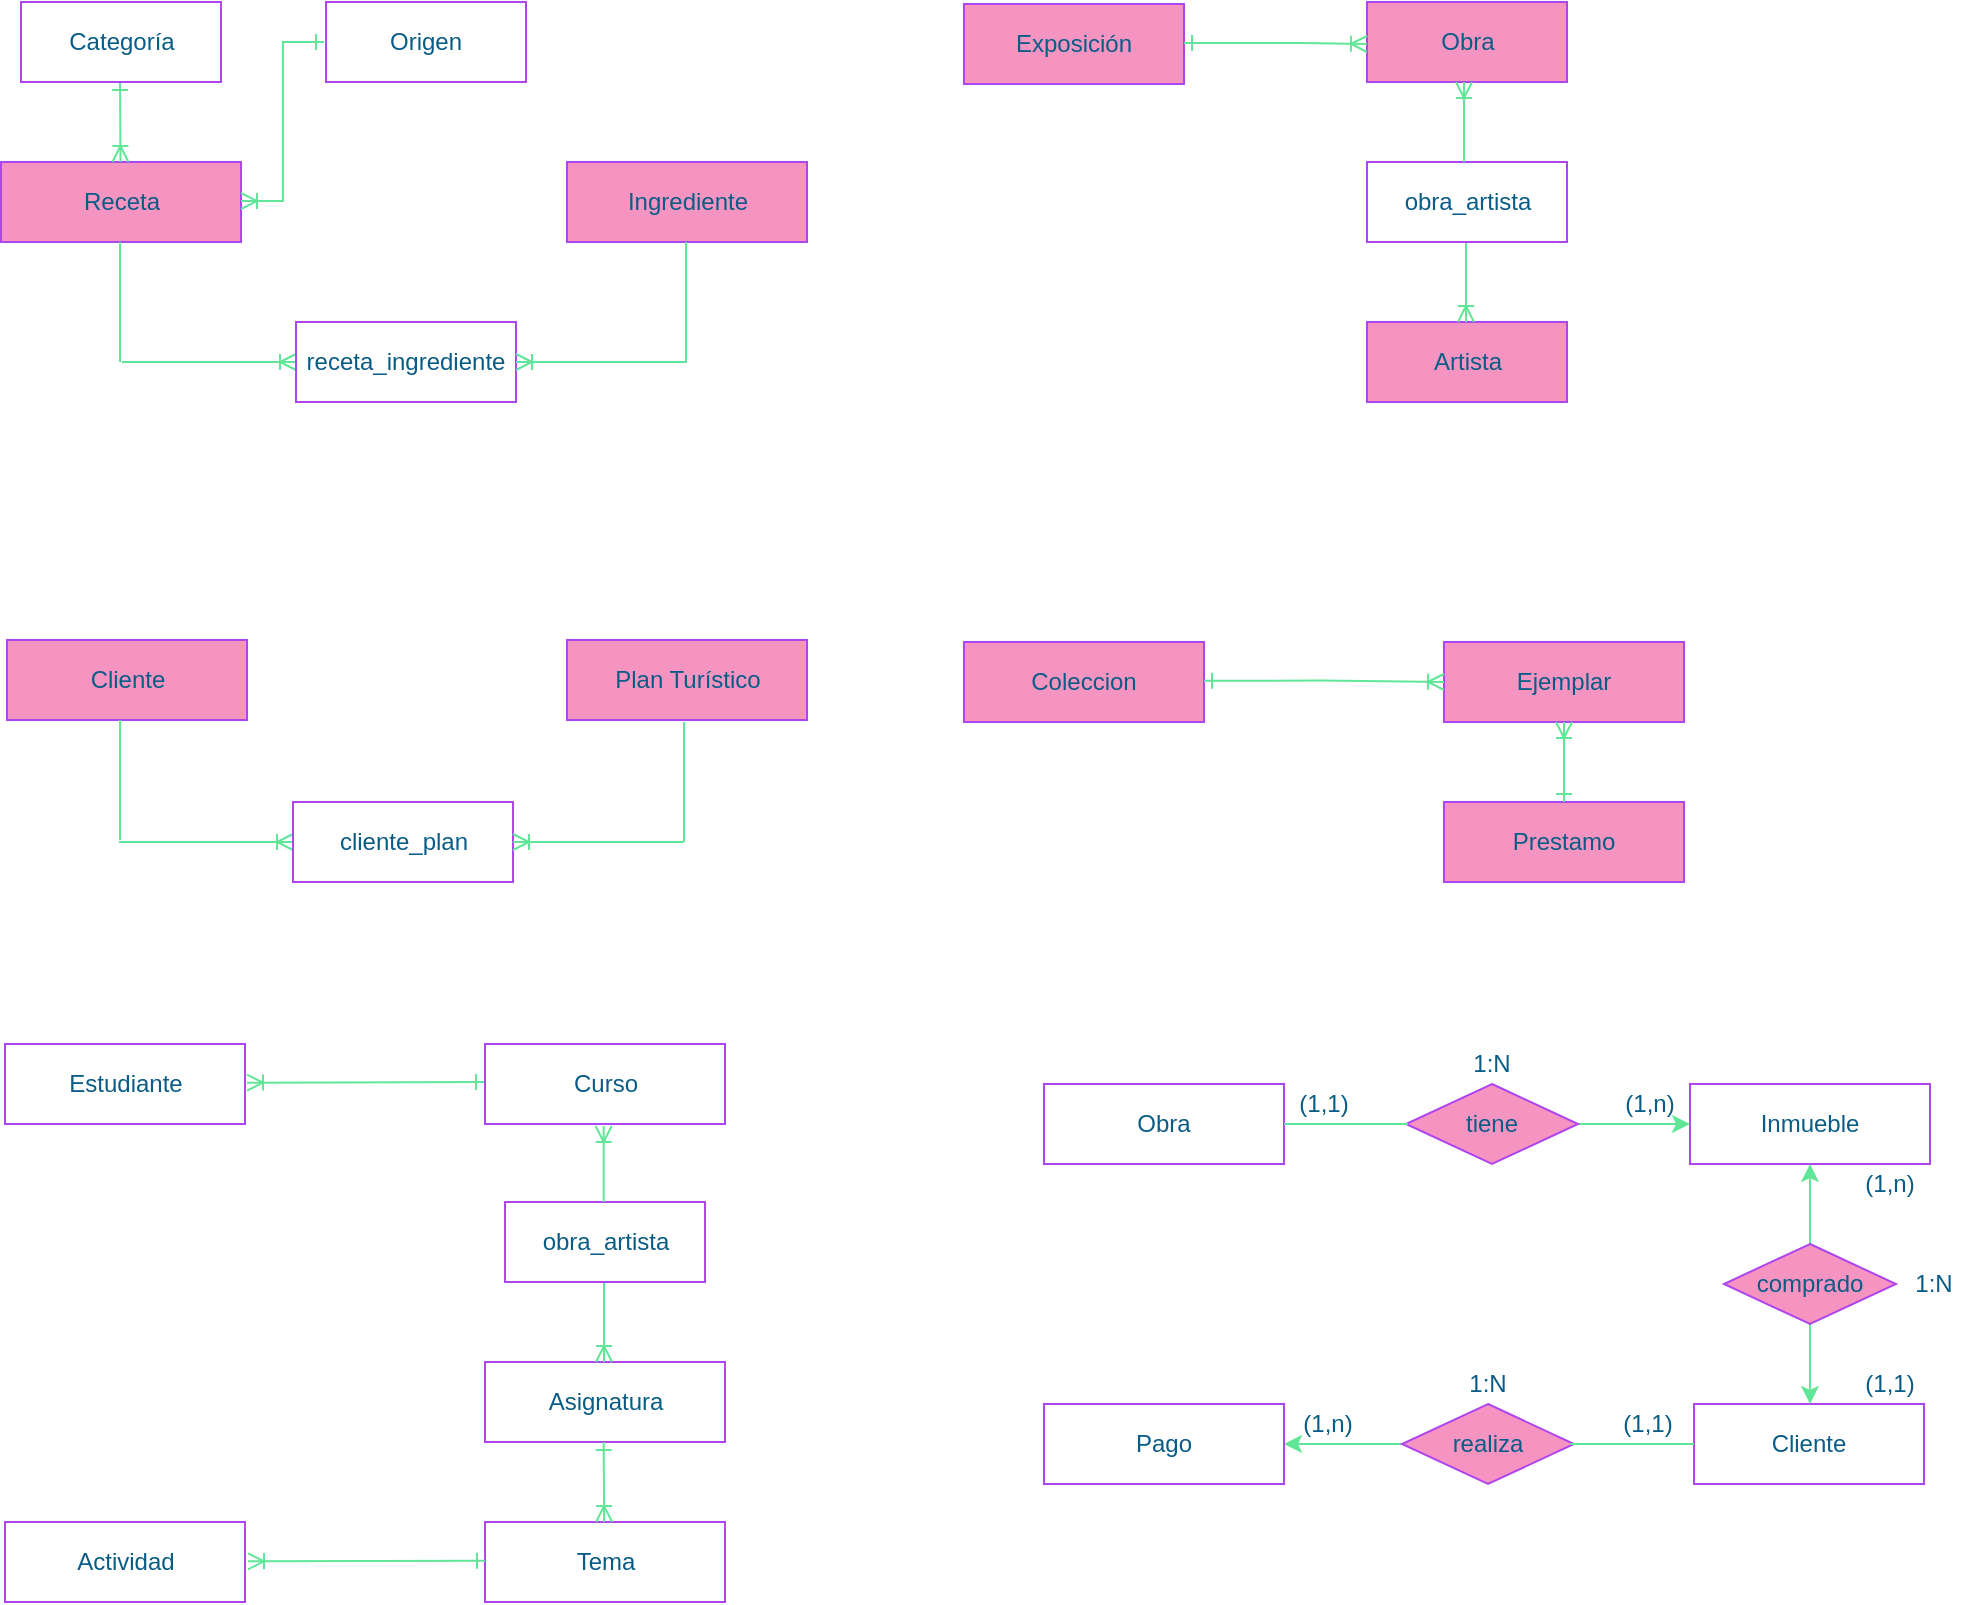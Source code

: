 <mxfile version="13.8.6" type="github">
  <diagram id="QDwfMAaOv9YPa3tTVYXl" name="Page-1">
    <mxGraphModel dx="868" dy="482" grid="1" gridSize="10" guides="1" tooltips="1" connect="1" arrows="1" fold="1" page="1" pageScale="1" pageWidth="1169" pageHeight="827" math="0" shadow="0">
      <root>
        <mxCell id="0" />
        <mxCell id="1" parent="0" />
        <mxCell id="yz_Q7O2D47IsF6743ycP-1" value="Receta" style="rounded=0;whiteSpace=wrap;html=1;fillColor=#F694C1;strokeColor=#AF45ED;fontColor=#095C86;" parent="1" vertex="1">
          <mxGeometry x="38.5" y="120" width="120" height="40" as="geometry" />
        </mxCell>
        <mxCell id="yz_Q7O2D47IsF6743ycP-2" value="Ingrediente" style="rounded=0;whiteSpace=wrap;html=1;fillColor=#F694C1;strokeColor=#AF45ED;fontColor=#095C86;" parent="1" vertex="1">
          <mxGeometry x="321.5" y="120" width="120" height="40" as="geometry" />
        </mxCell>
        <mxCell id="zBXVDLr_ThhgMvT04NJx-2" value="Artista" style="rounded=0;whiteSpace=wrap;html=1;fillColor=#F694C1;strokeColor=#AF45ED;fontColor=#095C86;" parent="1" vertex="1">
          <mxGeometry x="721.5" y="200" width="100" height="40" as="geometry" />
        </mxCell>
        <mxCell id="zBXVDLr_ThhgMvT04NJx-3" value="Obra" style="rounded=0;whiteSpace=wrap;html=1;fillColor=#F694C1;strokeColor=#AF45ED;fontColor=#095C86;" parent="1" vertex="1">
          <mxGeometry x="721.5" y="40" width="100" height="40" as="geometry" />
        </mxCell>
        <mxCell id="zBXVDLr_ThhgMvT04NJx-4" value="Exposición" style="rounded=0;whiteSpace=wrap;html=1;fillColor=#F694C1;strokeColor=#AF45ED;fontColor=#095C86;" parent="1" vertex="1">
          <mxGeometry x="520" y="41" width="110" height="40" as="geometry" />
        </mxCell>
        <mxCell id="zBXVDLr_ThhgMvT04NJx-43" value="Cliente" style="rounded=0;whiteSpace=wrap;html=1;fillColor=#F694C1;strokeColor=#AF45ED;fontColor=#095C86;" parent="1" vertex="1">
          <mxGeometry x="41.5" y="359" width="120" height="40" as="geometry" />
        </mxCell>
        <mxCell id="zBXVDLr_ThhgMvT04NJx-44" value="Plan Turístico" style="rounded=0;whiteSpace=wrap;html=1;fillColor=#F694C1;strokeColor=#AF45ED;fontColor=#095C86;" parent="1" vertex="1">
          <mxGeometry x="321.5" y="359" width="120" height="40" as="geometry" />
        </mxCell>
        <mxCell id="vBdCr_YBbjcOQfCqXYDW-14" value="Coleccion" style="rounded=0;whiteSpace=wrap;html=1;fillColor=#F694C1;strokeColor=#AF45ED;fontColor=#095C86;" parent="1" vertex="1">
          <mxGeometry x="520" y="360" width="120" height="40" as="geometry" />
        </mxCell>
        <mxCell id="vBdCr_YBbjcOQfCqXYDW-15" value="Prestamo" style="rounded=0;whiteSpace=wrap;html=1;fillColor=#F694C1;strokeColor=#AF45ED;fontColor=#095C86;" parent="1" vertex="1">
          <mxGeometry x="760" y="440" width="120" height="40" as="geometry" />
        </mxCell>
        <mxCell id="vBdCr_YBbjcOQfCqXYDW-18" value="Ejemplar" style="rounded=0;whiteSpace=wrap;html=1;fillColor=#F694C1;strokeColor=#AF45ED;fontColor=#095C86;" parent="1" vertex="1">
          <mxGeometry x="760" y="360" width="120" height="40" as="geometry" />
        </mxCell>
        <mxCell id="vBdCr_YBbjcOQfCqXYDW-49" value="Estudiante" style="rounded=0;whiteSpace=wrap;html=1;fillColor=none;strokeColor=#AF45ED;fontColor=#095C86;" parent="1" vertex="1">
          <mxGeometry x="40.5" y="561" width="120" height="40" as="geometry" />
        </mxCell>
        <mxCell id="vBdCr_YBbjcOQfCqXYDW-50" value="Curso" style="rounded=0;whiteSpace=wrap;html=1;fillColor=none;strokeColor=#AF45ED;fontColor=#095C86;" parent="1" vertex="1">
          <mxGeometry x="280.5" y="561" width="120" height="40" as="geometry" />
        </mxCell>
        <mxCell id="vBdCr_YBbjcOQfCqXYDW-51" value="Asignatura" style="rounded=0;whiteSpace=wrap;html=1;fillColor=none;strokeColor=#AF45ED;fontColor=#095C86;" parent="1" vertex="1">
          <mxGeometry x="280.5" y="720" width="120" height="40" as="geometry" />
        </mxCell>
        <mxCell id="vBdCr_YBbjcOQfCqXYDW-52" value="Tema" style="rounded=0;whiteSpace=wrap;html=1;fillColor=none;strokeColor=#AF45ED;fontColor=#095C86;" parent="1" vertex="1">
          <mxGeometry x="280.5" y="800" width="120" height="40" as="geometry" />
        </mxCell>
        <mxCell id="vBdCr_YBbjcOQfCqXYDW-53" value="Actividad" style="rounded=0;whiteSpace=wrap;html=1;fillColor=none;strokeColor=#AF45ED;fontColor=#095C86;" parent="1" vertex="1">
          <mxGeometry x="40.5" y="800" width="120" height="40" as="geometry" />
        </mxCell>
        <mxCell id="vBdCr_YBbjcOQfCqXYDW-93" value="Obra" style="rounded=0;whiteSpace=wrap;html=1;fillColor=none;strokeColor=#AF45ED;fontColor=#095C86;" parent="1" vertex="1">
          <mxGeometry x="560" y="581" width="120" height="40" as="geometry" />
        </mxCell>
        <mxCell id="vBdCr_YBbjcOQfCqXYDW-94" value="Inmueble" style="rounded=0;whiteSpace=wrap;html=1;fillColor=none;strokeColor=#AF45ED;fontColor=#095C86;" parent="1" vertex="1">
          <mxGeometry x="883" y="581" width="120" height="40" as="geometry" />
        </mxCell>
        <mxCell id="vBdCr_YBbjcOQfCqXYDW-96" style="edgeStyle=orthogonalEdgeStyle;rounded=0;orthogonalLoop=1;jettySize=auto;html=1;strokeColor=#60E696;fontColor=#095C86;" parent="1" source="vBdCr_YBbjcOQfCqXYDW-95" target="vBdCr_YBbjcOQfCqXYDW-94" edge="1">
          <mxGeometry relative="1" as="geometry" />
        </mxCell>
        <mxCell id="vBdCr_YBbjcOQfCqXYDW-95" value="tiene" style="rhombus;whiteSpace=wrap;html=1;fillColor=#F694C1;strokeColor=#AF45ED;fontColor=#095C86;" parent="1" vertex="1">
          <mxGeometry x="741" y="581" width="86" height="40" as="geometry" />
        </mxCell>
        <mxCell id="vBdCr_YBbjcOQfCqXYDW-97" value="(1,n)" style="text;html=1;strokeColor=none;fillColor=none;align=center;verticalAlign=middle;whiteSpace=wrap;rounded=0;fontColor=#095C86;" parent="1" vertex="1">
          <mxGeometry x="843" y="581" width="40" height="20" as="geometry" />
        </mxCell>
        <mxCell id="vBdCr_YBbjcOQfCqXYDW-99" value="" style="endArrow=none;html=1;exitX=1;exitY=0.5;exitDx=0;exitDy=0;exitPerimeter=0;strokeColor=#60E696;fontColor=#095C86;" parent="1" source="vBdCr_YBbjcOQfCqXYDW-93" edge="1">
          <mxGeometry width="50" height="50" relative="1" as="geometry">
            <mxPoint x="692" y="601" as="sourcePoint" />
            <mxPoint x="742" y="601" as="targetPoint" />
          </mxGeometry>
        </mxCell>
        <mxCell id="vBdCr_YBbjcOQfCqXYDW-100" value="(1,1)" style="text;html=1;strokeColor=none;fillColor=none;align=center;verticalAlign=middle;whiteSpace=wrap;rounded=0;fontColor=#095C86;" parent="1" vertex="1">
          <mxGeometry x="680" y="581" width="40" height="20" as="geometry" />
        </mxCell>
        <mxCell id="vBdCr_YBbjcOQfCqXYDW-101" value="1:N" style="text;html=1;strokeColor=none;fillColor=none;align=center;verticalAlign=middle;whiteSpace=wrap;rounded=0;fontColor=#095C86;" parent="1" vertex="1">
          <mxGeometry x="764" y="561" width="40" height="20" as="geometry" />
        </mxCell>
        <mxCell id="vBdCr_YBbjcOQfCqXYDW-102" value="Cliente" style="rounded=0;whiteSpace=wrap;html=1;fillColor=none;strokeColor=#AF45ED;fontColor=#095C86;" parent="1" vertex="1">
          <mxGeometry x="885" y="741" width="115" height="40" as="geometry" />
        </mxCell>
        <mxCell id="vBdCr_YBbjcOQfCqXYDW-103" style="edgeStyle=orthogonalEdgeStyle;rounded=0;orthogonalLoop=1;jettySize=auto;html=1;strokeColor=#60E696;fontColor=#095C86;" parent="1" source="vBdCr_YBbjcOQfCqXYDW-104" edge="1">
          <mxGeometry relative="1" as="geometry">
            <mxPoint x="943" y="741" as="targetPoint" />
          </mxGeometry>
        </mxCell>
        <mxCell id="vBdCr_YBbjcOQfCqXYDW-106" style="edgeStyle=orthogonalEdgeStyle;rounded=0;orthogonalLoop=1;jettySize=auto;html=1;entryX=0.5;entryY=1;entryDx=0;entryDy=0;strokeColor=#60E696;fontColor=#095C86;" parent="1" source="vBdCr_YBbjcOQfCqXYDW-104" target="vBdCr_YBbjcOQfCqXYDW-94" edge="1">
          <mxGeometry relative="1" as="geometry" />
        </mxCell>
        <mxCell id="vBdCr_YBbjcOQfCqXYDW-104" value="comprado" style="rhombus;whiteSpace=wrap;html=1;fillColor=#F694C1;strokeColor=#AF45ED;fontColor=#095C86;" parent="1" vertex="1">
          <mxGeometry x="900" y="661" width="86" height="40" as="geometry" />
        </mxCell>
        <mxCell id="vBdCr_YBbjcOQfCqXYDW-105" value="(1,1)" style="text;html=1;strokeColor=none;fillColor=none;align=center;verticalAlign=middle;whiteSpace=wrap;rounded=0;fontColor=#095C86;" parent="1" vertex="1">
          <mxGeometry x="963" y="721" width="40" height="20" as="geometry" />
        </mxCell>
        <mxCell id="vBdCr_YBbjcOQfCqXYDW-107" value="(1,n)" style="text;html=1;strokeColor=none;fillColor=none;align=center;verticalAlign=middle;whiteSpace=wrap;rounded=0;fontColor=#095C86;" parent="1" vertex="1">
          <mxGeometry x="963" y="621" width="40" height="20" as="geometry" />
        </mxCell>
        <mxCell id="vBdCr_YBbjcOQfCqXYDW-108" value="1:N" style="text;html=1;strokeColor=none;fillColor=none;align=center;verticalAlign=middle;whiteSpace=wrap;rounded=0;fontColor=#095C86;" parent="1" vertex="1">
          <mxGeometry x="985" y="671" width="40" height="20" as="geometry" />
        </mxCell>
        <mxCell id="vBdCr_YBbjcOQfCqXYDW-111" style="edgeStyle=orthogonalEdgeStyle;rounded=0;orthogonalLoop=1;jettySize=auto;html=1;entryX=1;entryY=0.5;entryDx=0;entryDy=0;strokeColor=#60E696;fontColor=#095C86;" parent="1" source="vBdCr_YBbjcOQfCqXYDW-109" target="vBdCr_YBbjcOQfCqXYDW-110" edge="1">
          <mxGeometry relative="1" as="geometry" />
        </mxCell>
        <mxCell id="vBdCr_YBbjcOQfCqXYDW-109" value="realiza" style="rhombus;whiteSpace=wrap;html=1;fillColor=#F694C1;strokeColor=#AF45ED;fontColor=#095C86;" parent="1" vertex="1">
          <mxGeometry x="739" y="741" width="86" height="40" as="geometry" />
        </mxCell>
        <mxCell id="vBdCr_YBbjcOQfCqXYDW-110" value="Pago" style="rounded=0;whiteSpace=wrap;html=1;fillColor=none;strokeColor=#AF45ED;fontColor=#095C86;" parent="1" vertex="1">
          <mxGeometry x="560" y="741" width="120" height="40" as="geometry" />
        </mxCell>
        <mxCell id="vBdCr_YBbjcOQfCqXYDW-112" value="(1,n)" style="text;html=1;strokeColor=none;fillColor=none;align=center;verticalAlign=middle;whiteSpace=wrap;rounded=0;fontColor=#095C86;" parent="1" vertex="1">
          <mxGeometry x="682" y="741" width="40" height="20" as="geometry" />
        </mxCell>
        <mxCell id="vBdCr_YBbjcOQfCqXYDW-113" value="(1,1)" style="text;html=1;strokeColor=none;fillColor=none;align=center;verticalAlign=middle;whiteSpace=wrap;rounded=0;fontColor=#095C86;" parent="1" vertex="1">
          <mxGeometry x="842" y="741" width="40" height="20" as="geometry" />
        </mxCell>
        <mxCell id="vBdCr_YBbjcOQfCqXYDW-114" value="" style="endArrow=none;html=1;strokeColor=#60E696;fontColor=#095C86;" parent="1" edge="1">
          <mxGeometry width="50" height="50" relative="1" as="geometry">
            <mxPoint x="823" y="761" as="sourcePoint" />
            <mxPoint x="885" y="761" as="targetPoint" />
          </mxGeometry>
        </mxCell>
        <mxCell id="vBdCr_YBbjcOQfCqXYDW-115" value="1:N" style="text;html=1;strokeColor=none;fillColor=none;align=center;verticalAlign=middle;whiteSpace=wrap;rounded=0;fontColor=#095C86;" parent="1" vertex="1">
          <mxGeometry x="762" y="721" width="40" height="20" as="geometry" />
        </mxCell>
        <mxCell id="vBdCr_YBbjcOQfCqXYDW-119" value="" style="edgeStyle=entityRelationEdgeStyle;fontSize=12;html=1;endArrow=ERoneToMany;entryX=0;entryY=0.5;entryDx=0;entryDy=0;strokeColor=#60E696;fontColor=#095C86;" parent="1" target="vBdCr_YBbjcOQfCqXYDW-120" edge="1">
          <mxGeometry width="100" height="100" relative="1" as="geometry">
            <mxPoint x="99" y="220" as="sourcePoint" />
            <mxPoint x="185" y="219.5" as="targetPoint" />
          </mxGeometry>
        </mxCell>
        <mxCell id="vBdCr_YBbjcOQfCqXYDW-120" value="receta_ingrediente" style="whiteSpace=wrap;html=1;align=center;fillColor=none;strokeColor=#AF45ED;fontColor=#095C86;" parent="1" vertex="1">
          <mxGeometry x="186" y="200" width="110" height="40" as="geometry" />
        </mxCell>
        <mxCell id="vBdCr_YBbjcOQfCqXYDW-121" value="" style="endArrow=none;html=1;rounded=0;strokeColor=#60E696;fontColor=#095C86;" parent="1" edge="1">
          <mxGeometry relative="1" as="geometry">
            <mxPoint x="98" y="160" as="sourcePoint" />
            <mxPoint x="98" y="220" as="targetPoint" />
          </mxGeometry>
        </mxCell>
        <mxCell id="vBdCr_YBbjcOQfCqXYDW-125" value="" style="endArrow=none;html=1;rounded=0;strokeColor=#60E696;fontColor=#095C86;" parent="1" edge="1">
          <mxGeometry relative="1" as="geometry">
            <mxPoint x="381" y="160" as="sourcePoint" />
            <mxPoint x="381" y="220" as="targetPoint" />
          </mxGeometry>
        </mxCell>
        <mxCell id="vBdCr_YBbjcOQfCqXYDW-130" value="" style="edgeStyle=entityRelationEdgeStyle;fontSize=12;html=1;endArrow=ERoneToMany;entryX=1;entryY=0.5;entryDx=0;entryDy=0;strokeColor=#60E696;fontColor=#095C86;" parent="1" target="vBdCr_YBbjcOQfCqXYDW-120" edge="1">
          <mxGeometry width="100" height="100" relative="1" as="geometry">
            <mxPoint x="356" y="220" as="sourcePoint" />
            <mxPoint x="508" y="180" as="targetPoint" />
          </mxGeometry>
        </mxCell>
        <mxCell id="vBdCr_YBbjcOQfCqXYDW-134" value="" style="edgeStyle=elbowEdgeStyle;fontSize=12;html=1;endArrow=ERone;endFill=0;startArrow=ERoneToMany;startFill=0;bendable=1;movable=1;cloneable=1;rounded=0;strokeColor=#60E696;fontColor=#095C86;" parent="1" edge="1">
          <mxGeometry width="100" height="100" relative="1" as="geometry">
            <mxPoint x="158.5" y="139.5" as="sourcePoint" />
            <mxPoint x="200" y="60" as="targetPoint" />
            <Array as="points" />
          </mxGeometry>
        </mxCell>
        <mxCell id="vBdCr_YBbjcOQfCqXYDW-135" value="Origen" style="whiteSpace=wrap;html=1;align=center;fillColor=none;strokeColor=#AF45ED;fontColor=#095C86;" parent="1" vertex="1">
          <mxGeometry x="201" y="40" width="100" height="40" as="geometry" />
        </mxCell>
        <mxCell id="vBdCr_YBbjcOQfCqXYDW-136" value="" style="edgeStyle=elbowEdgeStyle;fontSize=12;html=1;endArrow=ERone;endFill=0;startArrow=ERoneToMany;startFill=0;bendable=1;movable=1;cloneable=1;rounded=0;strokeColor=#60E696;fontColor=#095C86;" parent="1" edge="1">
          <mxGeometry width="100" height="100" relative="1" as="geometry">
            <mxPoint x="98.25" y="120" as="sourcePoint" />
            <mxPoint x="98" y="80" as="targetPoint" />
            <Array as="points">
              <mxPoint x="98" y="50" />
            </Array>
          </mxGeometry>
        </mxCell>
        <mxCell id="vBdCr_YBbjcOQfCqXYDW-137" value="Categoría" style="whiteSpace=wrap;html=1;align=center;fillColor=none;strokeColor=#AF45ED;fontColor=#095C86;" parent="1" vertex="1">
          <mxGeometry x="48.5" y="40" width="100" height="40" as="geometry" />
        </mxCell>
        <mxCell id="vBdCr_YBbjcOQfCqXYDW-139" value="" style="edgeStyle=orthogonalEdgeStyle;fontSize=12;html=1;endArrow=ERoneToMany;startArrow=ERone;rounded=0;endFill=0;startFill=0;strokeColor=#60E696;fontColor=#095C86;" parent="1" edge="1">
          <mxGeometry width="100" height="100" relative="1" as="geometry">
            <mxPoint x="630" y="60.5" as="sourcePoint" />
            <mxPoint x="721.5" y="61" as="targetPoint" />
            <Array as="points">
              <mxPoint x="689" y="60.5" />
              <mxPoint x="789" y="60.5" />
            </Array>
          </mxGeometry>
        </mxCell>
        <mxCell id="vBdCr_YBbjcOQfCqXYDW-140" value="" style="edgeStyle=orthogonalEdgeStyle;fontSize=12;html=1;endArrow=ERoneToMany;strokeColor=#60E696;fontColor=#095C86;" parent="1" edge="1">
          <mxGeometry width="100" height="100" relative="1" as="geometry">
            <mxPoint x="771" y="160" as="sourcePoint" />
            <mxPoint x="771" y="200" as="targetPoint" />
          </mxGeometry>
        </mxCell>
        <mxCell id="vBdCr_YBbjcOQfCqXYDW-141" value="obra_artista" style="whiteSpace=wrap;html=1;align=center;fillColor=none;strokeColor=#AF45ED;fontColor=#095C86;" parent="1" vertex="1">
          <mxGeometry x="721.5" y="120" width="100" height="40" as="geometry" />
        </mxCell>
        <mxCell id="vBdCr_YBbjcOQfCqXYDW-142" value="" style="edgeStyle=orthogonalEdgeStyle;fontSize=12;html=1;endArrow=none;endFill=0;startArrow=ERoneToMany;startFill=0;strokeColor=#60E696;fontColor=#095C86;" parent="1" edge="1">
          <mxGeometry width="100" height="100" relative="1" as="geometry">
            <mxPoint x="770" y="80" as="sourcePoint" />
            <mxPoint x="770" y="120" as="targetPoint" />
          </mxGeometry>
        </mxCell>
        <mxCell id="vBdCr_YBbjcOQfCqXYDW-145" value="" style="edgeStyle=entityRelationEdgeStyle;fontSize=12;html=1;endArrow=ERoneToMany;entryX=0;entryY=0.5;entryDx=0;entryDy=0;strokeColor=#60E696;fontColor=#095C86;" parent="1" target="vBdCr_YBbjcOQfCqXYDW-146" edge="1">
          <mxGeometry width="100" height="100" relative="1" as="geometry">
            <mxPoint x="97.5" y="460" as="sourcePoint" />
            <mxPoint x="183.5" y="459.5" as="targetPoint" />
          </mxGeometry>
        </mxCell>
        <mxCell id="vBdCr_YBbjcOQfCqXYDW-146" value="cliente_plan" style="whiteSpace=wrap;html=1;align=center;fillColor=none;strokeColor=#AF45ED;fontColor=#095C86;" parent="1" vertex="1">
          <mxGeometry x="184.5" y="440" width="110" height="40" as="geometry" />
        </mxCell>
        <mxCell id="vBdCr_YBbjcOQfCqXYDW-147" value="" style="edgeStyle=entityRelationEdgeStyle;fontSize=12;html=1;endArrow=ERoneToMany;entryX=1;entryY=0.5;entryDx=0;entryDy=0;strokeColor=#60E696;fontColor=#095C86;" parent="1" target="vBdCr_YBbjcOQfCqXYDW-146" edge="1">
          <mxGeometry width="100" height="100" relative="1" as="geometry">
            <mxPoint x="354.5" y="460" as="sourcePoint" />
            <mxPoint x="506.5" y="420" as="targetPoint" />
          </mxGeometry>
        </mxCell>
        <mxCell id="vBdCr_YBbjcOQfCqXYDW-148" value="" style="endArrow=none;html=1;rounded=0;strokeColor=#60E696;fontColor=#095C86;" parent="1" edge="1">
          <mxGeometry relative="1" as="geometry">
            <mxPoint x="380" y="400" as="sourcePoint" />
            <mxPoint x="380" y="460" as="targetPoint" />
          </mxGeometry>
        </mxCell>
        <mxCell id="vBdCr_YBbjcOQfCqXYDW-149" value="" style="endArrow=none;html=1;rounded=0;strokeColor=#60E696;fontColor=#095C86;" parent="1" edge="1">
          <mxGeometry relative="1" as="geometry">
            <mxPoint x="98" y="399" as="sourcePoint" />
            <mxPoint x="98" y="459" as="targetPoint" />
          </mxGeometry>
        </mxCell>
        <mxCell id="vBdCr_YBbjcOQfCqXYDW-151" value="" style="edgeStyle=orthogonalEdgeStyle;fontSize=12;html=1;endArrow=ERoneToMany;startArrow=ERone;rounded=0;endFill=0;startFill=0;strokeColor=#60E696;fontColor=#095C86;" parent="1" edge="1">
          <mxGeometry width="100" height="100" relative="1" as="geometry">
            <mxPoint x="640" y="379.33" as="sourcePoint" />
            <mxPoint x="760" y="380" as="targetPoint" />
            <Array as="points">
              <mxPoint x="699" y="379.33" />
              <mxPoint x="799" y="379.33" />
            </Array>
          </mxGeometry>
        </mxCell>
        <mxCell id="vBdCr_YBbjcOQfCqXYDW-154" value="" style="endArrow=ERone;html=1;rounded=0;exitX=0.5;exitY=1;exitDx=0;exitDy=0;startArrow=ERoneToMany;startFill=0;endFill=0;strokeColor=#60E696;fontColor=#095C86;" parent="1" source="vBdCr_YBbjcOQfCqXYDW-18" edge="1">
          <mxGeometry relative="1" as="geometry">
            <mxPoint x="821.5" y="400" as="sourcePoint" />
            <mxPoint x="820" y="440" as="targetPoint" />
          </mxGeometry>
        </mxCell>
        <mxCell id="vBdCr_YBbjcOQfCqXYDW-155" value="" style="endArrow=ERoneToMany;html=1;rounded=0;startArrow=ERone;startFill=0;endFill=0;strokeColor=#60E696;fontColor=#095C86;" parent="1" edge="1">
          <mxGeometry relative="1" as="geometry">
            <mxPoint x="280" y="580" as="sourcePoint" />
            <mxPoint x="161.5" y="580.33" as="targetPoint" />
          </mxGeometry>
        </mxCell>
        <mxCell id="vBdCr_YBbjcOQfCqXYDW-159" value="" style="edgeStyle=orthogonalEdgeStyle;fontSize=12;html=1;endArrow=ERoneToMany;strokeColor=#60E696;fontColor=#095C86;" parent="1" edge="1">
          <mxGeometry width="100" height="100" relative="1" as="geometry">
            <mxPoint x="340" y="680" as="sourcePoint" />
            <mxPoint x="340" y="720" as="targetPoint" />
          </mxGeometry>
        </mxCell>
        <mxCell id="vBdCr_YBbjcOQfCqXYDW-160" value="obra_artista" style="whiteSpace=wrap;html=1;align=center;fillColor=none;strokeColor=#AF45ED;fontColor=#095C86;" parent="1" vertex="1">
          <mxGeometry x="290.5" y="640" width="100" height="40" as="geometry" />
        </mxCell>
        <mxCell id="vBdCr_YBbjcOQfCqXYDW-163" value="" style="edgeStyle=orthogonalEdgeStyle;fontSize=12;html=1;endArrow=none;endFill=0;startArrow=ERoneToMany;startFill=0;strokeColor=#60E696;fontColor=#095C86;" parent="1" edge="1">
          <mxGeometry width="100" height="100" relative="1" as="geometry">
            <mxPoint x="339.83" y="602" as="sourcePoint" />
            <mxPoint x="339.83" y="640" as="targetPoint" />
          </mxGeometry>
        </mxCell>
        <mxCell id="vBdCr_YBbjcOQfCqXYDW-164" value="" style="edgeStyle=elbowEdgeStyle;fontSize=12;html=1;endArrow=ERone;endFill=0;startArrow=ERoneToMany;startFill=0;bendable=1;movable=1;cloneable=1;rounded=0;strokeColor=#60E696;fontColor=#095C86;" parent="1" edge="1">
          <mxGeometry width="100" height="100" relative="1" as="geometry">
            <mxPoint x="340.08" y="800" as="sourcePoint" />
            <mxPoint x="339.83" y="760" as="targetPoint" />
            <Array as="points">
              <mxPoint x="339.83" y="730" />
            </Array>
          </mxGeometry>
        </mxCell>
        <mxCell id="vBdCr_YBbjcOQfCqXYDW-165" value="" style="endArrow=ERoneToMany;html=1;rounded=0;startArrow=ERone;startFill=0;endFill=0;strokeColor=#60E696;fontColor=#095C86;" parent="1" edge="1">
          <mxGeometry relative="1" as="geometry">
            <mxPoint x="280.5" y="819.33" as="sourcePoint" />
            <mxPoint x="162" y="819.66" as="targetPoint" />
          </mxGeometry>
        </mxCell>
      </root>
    </mxGraphModel>
  </diagram>
</mxfile>
